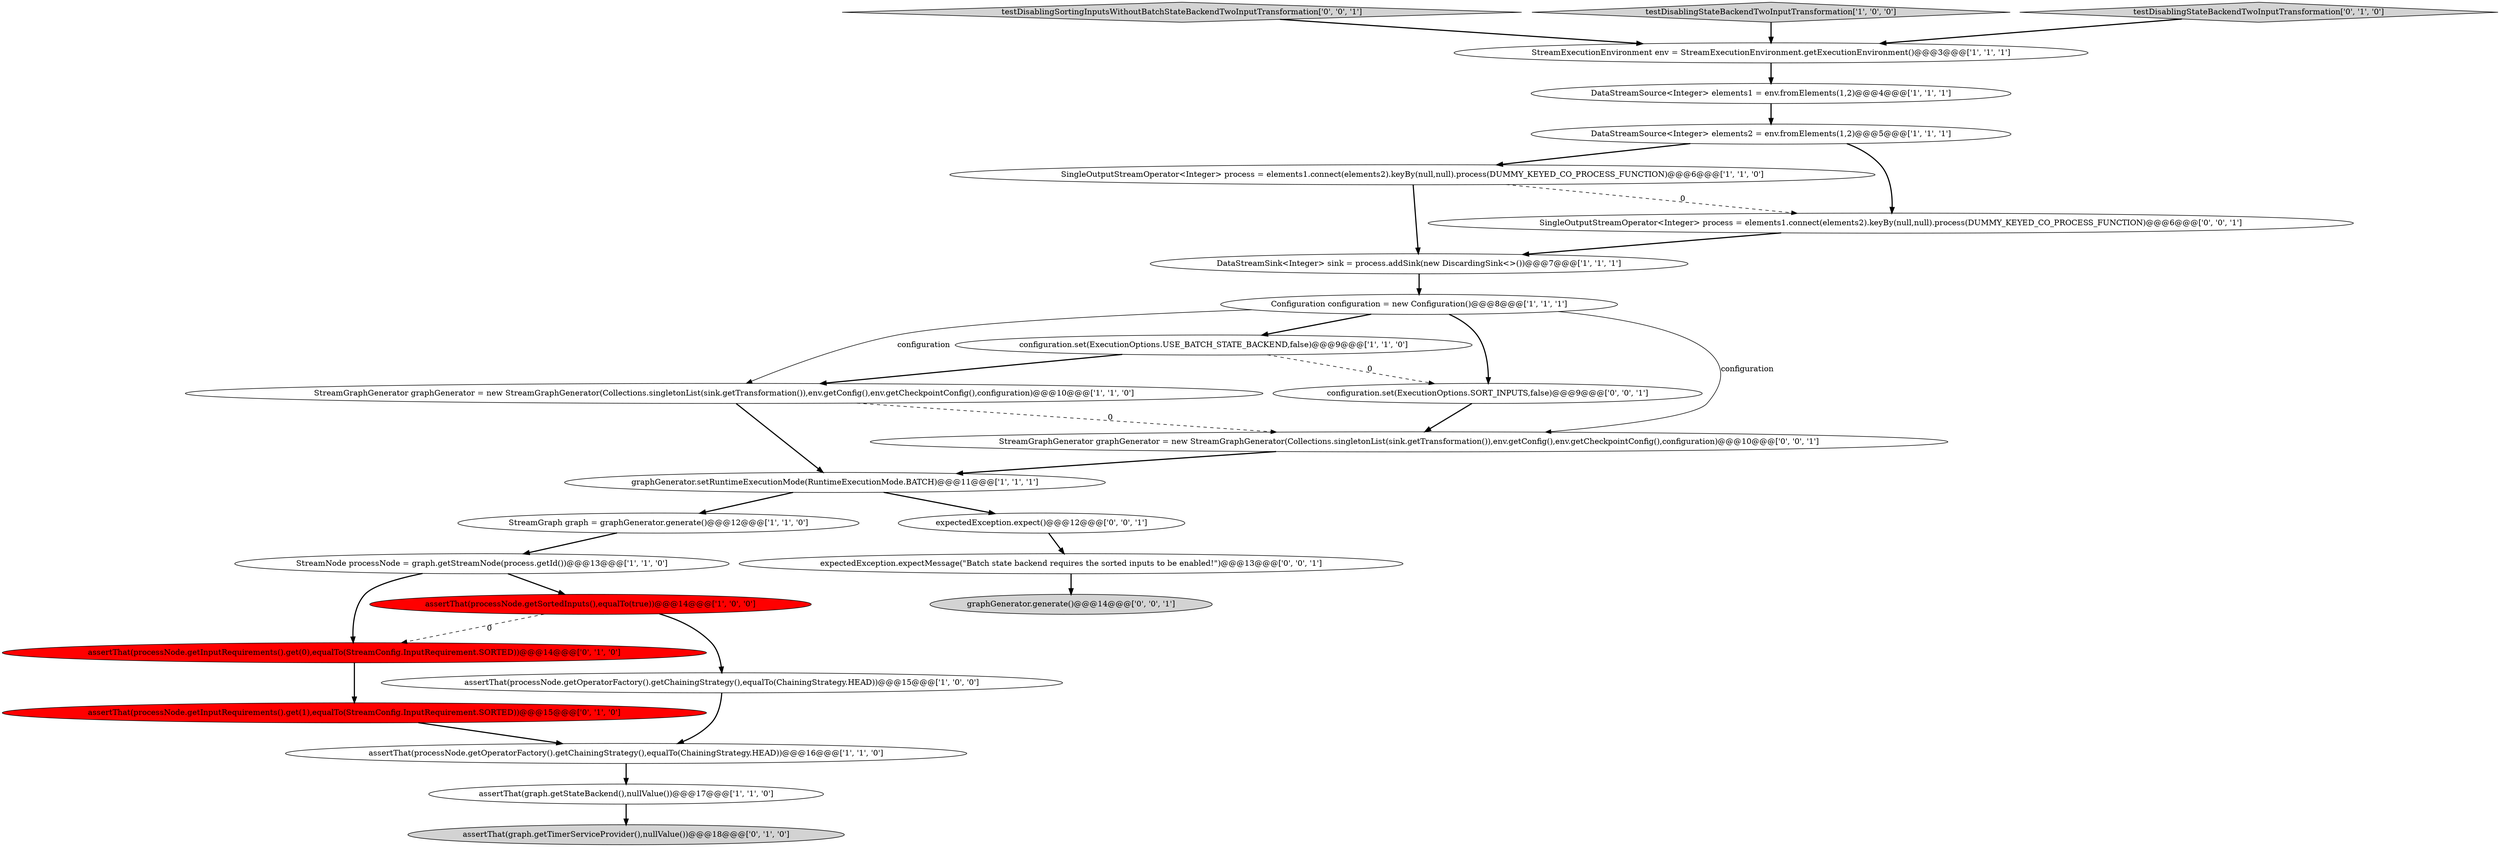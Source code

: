 digraph {
23 [style = filled, label = "testDisablingSortingInputsWithoutBatchStateBackendTwoInputTransformation['0', '0', '1']", fillcolor = lightgray, shape = diamond image = "AAA0AAABBB3BBB"];
11 [style = filled, label = "assertThat(graph.getStateBackend(),nullValue())@@@17@@@['1', '1', '0']", fillcolor = white, shape = ellipse image = "AAA0AAABBB1BBB"];
20 [style = filled, label = "graphGenerator.generate()@@@14@@@['0', '0', '1']", fillcolor = lightgray, shape = ellipse image = "AAA0AAABBB3BBB"];
13 [style = filled, label = "StreamGraph graph = graphGenerator.generate()@@@12@@@['1', '1', '0']", fillcolor = white, shape = ellipse image = "AAA0AAABBB1BBB"];
16 [style = filled, label = "assertThat(processNode.getInputRequirements().get(0),equalTo(StreamConfig.InputRequirement.SORTED))@@@14@@@['0', '1', '0']", fillcolor = red, shape = ellipse image = "AAA1AAABBB2BBB"];
5 [style = filled, label = "DataStreamSource<Integer> elements2 = env.fromElements(1,2)@@@5@@@['1', '1', '1']", fillcolor = white, shape = ellipse image = "AAA0AAABBB1BBB"];
12 [style = filled, label = "testDisablingStateBackendTwoInputTransformation['1', '0', '0']", fillcolor = lightgray, shape = diamond image = "AAA0AAABBB1BBB"];
7 [style = filled, label = "SingleOutputStreamOperator<Integer> process = elements1.connect(elements2).keyBy(null,null).process(DUMMY_KEYED_CO_PROCESS_FUNCTION)@@@6@@@['1', '1', '0']", fillcolor = white, shape = ellipse image = "AAA0AAABBB1BBB"];
10 [style = filled, label = "configuration.set(ExecutionOptions.USE_BATCH_STATE_BACKEND,false)@@@9@@@['1', '1', '0']", fillcolor = white, shape = ellipse image = "AAA0AAABBB1BBB"];
1 [style = filled, label = "DataStreamSource<Integer> elements1 = env.fromElements(1,2)@@@4@@@['1', '1', '1']", fillcolor = white, shape = ellipse image = "AAA0AAABBB1BBB"];
19 [style = filled, label = "testDisablingStateBackendTwoInputTransformation['0', '1', '0']", fillcolor = lightgray, shape = diamond image = "AAA0AAABBB2BBB"];
26 [style = filled, label = "expectedException.expectMessage(\"Batch state backend requires the sorted inputs to be enabled!\")@@@13@@@['0', '0', '1']", fillcolor = white, shape = ellipse image = "AAA0AAABBB3BBB"];
0 [style = filled, label = "graphGenerator.setRuntimeExecutionMode(RuntimeExecutionMode.BATCH)@@@11@@@['1', '1', '1']", fillcolor = white, shape = ellipse image = "AAA0AAABBB1BBB"];
17 [style = filled, label = "assertThat(graph.getTimerServiceProvider(),nullValue())@@@18@@@['0', '1', '0']", fillcolor = lightgray, shape = ellipse image = "AAA0AAABBB2BBB"];
9 [style = filled, label = "StreamNode processNode = graph.getStreamNode(process.getId())@@@13@@@['1', '1', '0']", fillcolor = white, shape = ellipse image = "AAA0AAABBB1BBB"];
8 [style = filled, label = "DataStreamSink<Integer> sink = process.addSink(new DiscardingSink<>())@@@7@@@['1', '1', '1']", fillcolor = white, shape = ellipse image = "AAA0AAABBB1BBB"];
3 [style = filled, label = "Configuration configuration = new Configuration()@@@8@@@['1', '1', '1']", fillcolor = white, shape = ellipse image = "AAA0AAABBB1BBB"];
6 [style = filled, label = "StreamExecutionEnvironment env = StreamExecutionEnvironment.getExecutionEnvironment()@@@3@@@['1', '1', '1']", fillcolor = white, shape = ellipse image = "AAA0AAABBB1BBB"];
18 [style = filled, label = "assertThat(processNode.getInputRequirements().get(1),equalTo(StreamConfig.InputRequirement.SORTED))@@@15@@@['0', '1', '0']", fillcolor = red, shape = ellipse image = "AAA1AAABBB2BBB"];
22 [style = filled, label = "expectedException.expect()@@@12@@@['0', '0', '1']", fillcolor = white, shape = ellipse image = "AAA0AAABBB3BBB"];
14 [style = filled, label = "assertThat(processNode.getOperatorFactory().getChainingStrategy(),equalTo(ChainingStrategy.HEAD))@@@15@@@['1', '0', '0']", fillcolor = white, shape = ellipse image = "AAA0AAABBB1BBB"];
4 [style = filled, label = "StreamGraphGenerator graphGenerator = new StreamGraphGenerator(Collections.singletonList(sink.getTransformation()),env.getConfig(),env.getCheckpointConfig(),configuration)@@@10@@@['1', '1', '0']", fillcolor = white, shape = ellipse image = "AAA0AAABBB1BBB"];
2 [style = filled, label = "assertThat(processNode.getSortedInputs(),equalTo(true))@@@14@@@['1', '0', '0']", fillcolor = red, shape = ellipse image = "AAA1AAABBB1BBB"];
21 [style = filled, label = "SingleOutputStreamOperator<Integer> process = elements1.connect(elements2).keyBy(null,null).process(DUMMY_KEYED_CO_PROCESS_FUNCTION)@@@6@@@['0', '0', '1']", fillcolor = white, shape = ellipse image = "AAA0AAABBB3BBB"];
25 [style = filled, label = "configuration.set(ExecutionOptions.SORT_INPUTS,false)@@@9@@@['0', '0', '1']", fillcolor = white, shape = ellipse image = "AAA0AAABBB3BBB"];
24 [style = filled, label = "StreamGraphGenerator graphGenerator = new StreamGraphGenerator(Collections.singletonList(sink.getTransformation()),env.getConfig(),env.getCheckpointConfig(),configuration)@@@10@@@['0', '0', '1']", fillcolor = white, shape = ellipse image = "AAA0AAABBB3BBB"];
15 [style = filled, label = "assertThat(processNode.getOperatorFactory().getChainingStrategy(),equalTo(ChainingStrategy.HEAD))@@@16@@@['1', '1', '0']", fillcolor = white, shape = ellipse image = "AAA0AAABBB1BBB"];
1->5 [style = bold, label=""];
22->26 [style = bold, label=""];
16->18 [style = bold, label=""];
7->21 [style = dashed, label="0"];
0->13 [style = bold, label=""];
9->2 [style = bold, label=""];
3->25 [style = bold, label=""];
24->0 [style = bold, label=""];
8->3 [style = bold, label=""];
18->15 [style = bold, label=""];
21->8 [style = bold, label=""];
7->8 [style = bold, label=""];
12->6 [style = bold, label=""];
19->6 [style = bold, label=""];
9->16 [style = bold, label=""];
4->0 [style = bold, label=""];
5->21 [style = bold, label=""];
6->1 [style = bold, label=""];
3->10 [style = bold, label=""];
25->24 [style = bold, label=""];
15->11 [style = bold, label=""];
2->16 [style = dashed, label="0"];
0->22 [style = bold, label=""];
23->6 [style = bold, label=""];
2->14 [style = bold, label=""];
10->4 [style = bold, label=""];
3->24 [style = solid, label="configuration"];
5->7 [style = bold, label=""];
11->17 [style = bold, label=""];
14->15 [style = bold, label=""];
3->4 [style = solid, label="configuration"];
13->9 [style = bold, label=""];
4->24 [style = dashed, label="0"];
10->25 [style = dashed, label="0"];
26->20 [style = bold, label=""];
}
